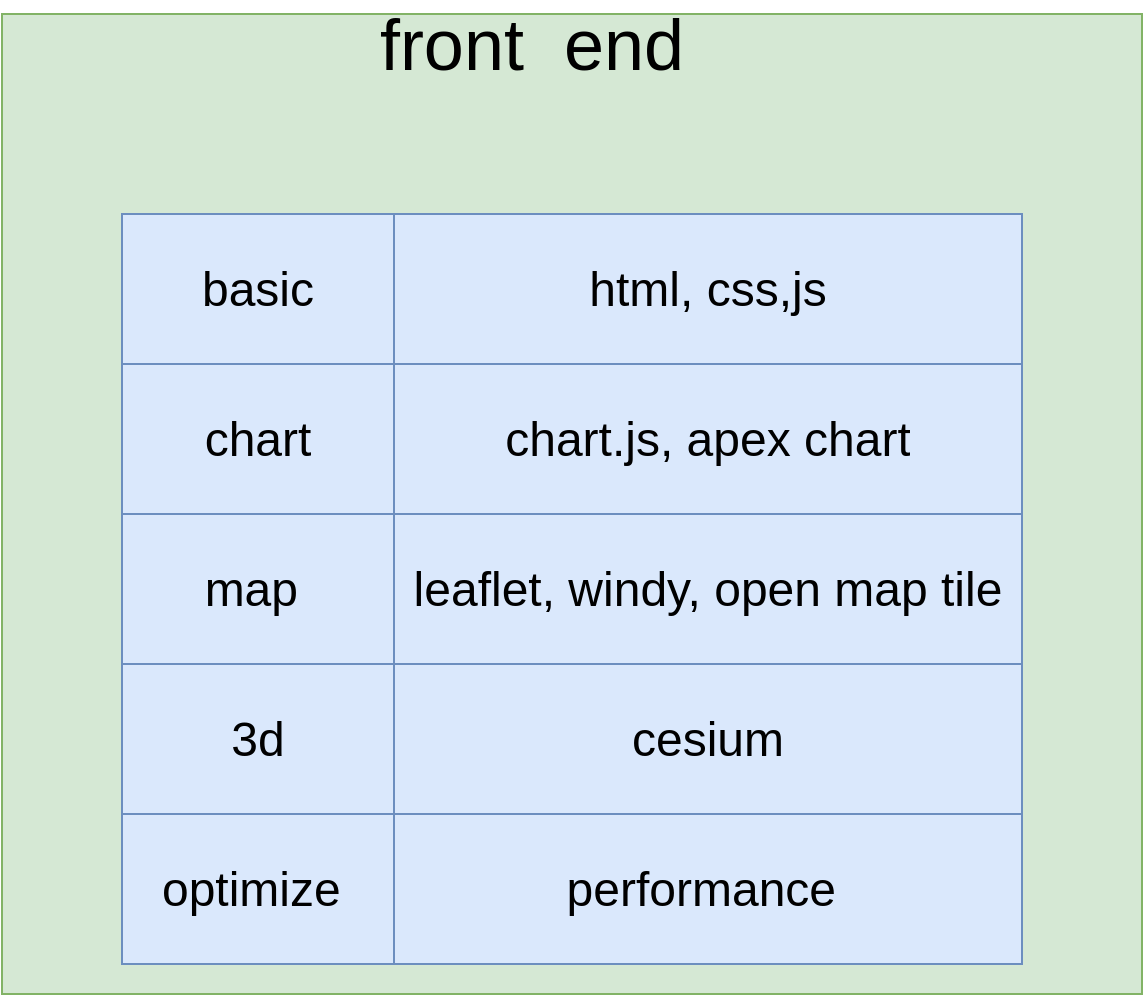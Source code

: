 <mxfile version="20.4.0" type="github">
  <diagram id="vv3MheI4nflTlW9d9Kxx" name="第 1 页">
    <mxGraphModel dx="2066" dy="1185" grid="1" gridSize="10" guides="1" tooltips="1" connect="1" arrows="1" fold="1" page="1" pageScale="1" pageWidth="827" pageHeight="1169" math="0" shadow="0">
      <root>
        <mxCell id="0" />
        <mxCell id="1" parent="0" />
        <mxCell id="IsSZBrrW5yVkn5puTIVh-1" value="" style="rounded=0;whiteSpace=wrap;html=1;fillColor=#d5e8d4;strokeColor=#82b366;" vertex="1" parent="1">
          <mxGeometry x="30" y="360" width="570" height="490" as="geometry" />
        </mxCell>
        <mxCell id="IsSZBrrW5yVkn5puTIVh-2" value="&lt;font style=&quot;font-size: 36px;&quot;&gt;front &amp;nbsp;end&lt;/font&gt;" style="text;html=1;strokeColor=none;fillColor=none;align=center;verticalAlign=middle;whiteSpace=wrap;rounded=0;" vertex="1" parent="1">
          <mxGeometry x="140" y="360" width="310" height="30" as="geometry" />
        </mxCell>
        <mxCell id="IsSZBrrW5yVkn5puTIVh-13" value="" style="shape=table;startSize=0;container=1;collapsible=0;childLayout=tableLayout;fontSize=24;fillColor=#dae8fc;strokeColor=#6c8ebf;" vertex="1" parent="1">
          <mxGeometry x="90" y="460" width="450" height="375" as="geometry" />
        </mxCell>
        <mxCell id="IsSZBrrW5yVkn5puTIVh-14" value="" style="shape=tableRow;horizontal=0;startSize=0;swimlaneHead=0;swimlaneBody=0;top=0;left=0;bottom=0;right=0;collapsible=0;dropTarget=0;fillColor=none;points=[[0,0.5],[1,0.5]];portConstraint=eastwest;fontSize=24;" vertex="1" parent="IsSZBrrW5yVkn5puTIVh-13">
          <mxGeometry width="450" height="75" as="geometry" />
        </mxCell>
        <mxCell id="IsSZBrrW5yVkn5puTIVh-15" value="basic" style="shape=partialRectangle;html=1;whiteSpace=wrap;connectable=0;overflow=hidden;fillColor=none;top=0;left=0;bottom=0;right=0;pointerEvents=1;fontSize=24;" vertex="1" parent="IsSZBrrW5yVkn5puTIVh-14">
          <mxGeometry width="136" height="75" as="geometry">
            <mxRectangle width="136" height="75" as="alternateBounds" />
          </mxGeometry>
        </mxCell>
        <mxCell id="IsSZBrrW5yVkn5puTIVh-16" value="html, css,js" style="shape=partialRectangle;html=1;whiteSpace=wrap;connectable=0;overflow=hidden;fillColor=none;top=0;left=0;bottom=0;right=0;pointerEvents=1;fontSize=24;" vertex="1" parent="IsSZBrrW5yVkn5puTIVh-14">
          <mxGeometry x="136" width="314" height="75" as="geometry">
            <mxRectangle width="314" height="75" as="alternateBounds" />
          </mxGeometry>
        </mxCell>
        <mxCell id="IsSZBrrW5yVkn5puTIVh-17" value="" style="shape=tableRow;horizontal=0;startSize=0;swimlaneHead=0;swimlaneBody=0;top=0;left=0;bottom=0;right=0;collapsible=0;dropTarget=0;fillColor=none;points=[[0,0.5],[1,0.5]];portConstraint=eastwest;fontSize=24;" vertex="1" parent="IsSZBrrW5yVkn5puTIVh-13">
          <mxGeometry y="75" width="450" height="75" as="geometry" />
        </mxCell>
        <mxCell id="IsSZBrrW5yVkn5puTIVh-18" value="chart" style="shape=partialRectangle;html=1;whiteSpace=wrap;connectable=0;overflow=hidden;fillColor=none;top=0;left=0;bottom=0;right=0;pointerEvents=1;fontSize=24;" vertex="1" parent="IsSZBrrW5yVkn5puTIVh-17">
          <mxGeometry width="136" height="75" as="geometry">
            <mxRectangle width="136" height="75" as="alternateBounds" />
          </mxGeometry>
        </mxCell>
        <mxCell id="IsSZBrrW5yVkn5puTIVh-19" value="chart.js, apex chart" style="shape=partialRectangle;html=1;whiteSpace=wrap;connectable=0;overflow=hidden;fillColor=none;top=0;left=0;bottom=0;right=0;pointerEvents=1;fontSize=24;" vertex="1" parent="IsSZBrrW5yVkn5puTIVh-17">
          <mxGeometry x="136" width="314" height="75" as="geometry">
            <mxRectangle width="314" height="75" as="alternateBounds" />
          </mxGeometry>
        </mxCell>
        <mxCell id="IsSZBrrW5yVkn5puTIVh-20" value="" style="shape=tableRow;horizontal=0;startSize=0;swimlaneHead=0;swimlaneBody=0;top=0;left=0;bottom=0;right=0;collapsible=0;dropTarget=0;fillColor=none;points=[[0,0.5],[1,0.5]];portConstraint=eastwest;fontSize=24;" vertex="1" parent="IsSZBrrW5yVkn5puTIVh-13">
          <mxGeometry y="150" width="450" height="75" as="geometry" />
        </mxCell>
        <mxCell id="IsSZBrrW5yVkn5puTIVh-21" value="map&amp;nbsp;" style="shape=partialRectangle;html=1;whiteSpace=wrap;connectable=0;overflow=hidden;fillColor=none;top=0;left=0;bottom=0;right=0;pointerEvents=1;fontSize=24;" vertex="1" parent="IsSZBrrW5yVkn5puTIVh-20">
          <mxGeometry width="136" height="75" as="geometry">
            <mxRectangle width="136" height="75" as="alternateBounds" />
          </mxGeometry>
        </mxCell>
        <mxCell id="IsSZBrrW5yVkn5puTIVh-22" value="leaflet, windy, open map tile" style="shape=partialRectangle;html=1;whiteSpace=wrap;connectable=0;overflow=hidden;fillColor=none;top=0;left=0;bottom=0;right=0;pointerEvents=1;fontSize=24;" vertex="1" parent="IsSZBrrW5yVkn5puTIVh-20">
          <mxGeometry x="136" width="314" height="75" as="geometry">
            <mxRectangle width="314" height="75" as="alternateBounds" />
          </mxGeometry>
        </mxCell>
        <mxCell id="IsSZBrrW5yVkn5puTIVh-23" value="" style="shape=tableRow;horizontal=0;startSize=0;swimlaneHead=0;swimlaneBody=0;top=0;left=0;bottom=0;right=0;collapsible=0;dropTarget=0;fillColor=none;points=[[0,0.5],[1,0.5]];portConstraint=eastwest;fontSize=24;" vertex="1" parent="IsSZBrrW5yVkn5puTIVh-13">
          <mxGeometry y="225" width="450" height="75" as="geometry" />
        </mxCell>
        <mxCell id="IsSZBrrW5yVkn5puTIVh-24" value="3d" style="shape=partialRectangle;html=1;whiteSpace=wrap;connectable=0;overflow=hidden;fillColor=none;top=0;left=0;bottom=0;right=0;pointerEvents=1;fontSize=24;" vertex="1" parent="IsSZBrrW5yVkn5puTIVh-23">
          <mxGeometry width="136" height="75" as="geometry">
            <mxRectangle width="136" height="75" as="alternateBounds" />
          </mxGeometry>
        </mxCell>
        <mxCell id="IsSZBrrW5yVkn5puTIVh-25" value="cesium" style="shape=partialRectangle;html=1;whiteSpace=wrap;connectable=0;overflow=hidden;fillColor=none;top=0;left=0;bottom=0;right=0;pointerEvents=1;fontSize=24;" vertex="1" parent="IsSZBrrW5yVkn5puTIVh-23">
          <mxGeometry x="136" width="314" height="75" as="geometry">
            <mxRectangle width="314" height="75" as="alternateBounds" />
          </mxGeometry>
        </mxCell>
        <mxCell id="IsSZBrrW5yVkn5puTIVh-26" style="shape=tableRow;horizontal=0;startSize=0;swimlaneHead=0;swimlaneBody=0;top=0;left=0;bottom=0;right=0;collapsible=0;dropTarget=0;fillColor=none;points=[[0,0.5],[1,0.5]];portConstraint=eastwest;fontSize=24;" vertex="1" parent="IsSZBrrW5yVkn5puTIVh-13">
          <mxGeometry y="300" width="450" height="75" as="geometry" />
        </mxCell>
        <mxCell id="IsSZBrrW5yVkn5puTIVh-27" value="optimize&amp;nbsp;" style="shape=partialRectangle;html=1;whiteSpace=wrap;connectable=0;overflow=hidden;fillColor=none;top=0;left=0;bottom=0;right=0;pointerEvents=1;fontSize=24;" vertex="1" parent="IsSZBrrW5yVkn5puTIVh-26">
          <mxGeometry width="136" height="75" as="geometry">
            <mxRectangle width="136" height="75" as="alternateBounds" />
          </mxGeometry>
        </mxCell>
        <mxCell id="IsSZBrrW5yVkn5puTIVh-28" value="performance&amp;nbsp;" style="shape=partialRectangle;html=1;whiteSpace=wrap;connectable=0;overflow=hidden;fillColor=none;top=0;left=0;bottom=0;right=0;pointerEvents=1;fontSize=24;" vertex="1" parent="IsSZBrrW5yVkn5puTIVh-26">
          <mxGeometry x="136" width="314" height="75" as="geometry">
            <mxRectangle width="314" height="75" as="alternateBounds" />
          </mxGeometry>
        </mxCell>
      </root>
    </mxGraphModel>
  </diagram>
</mxfile>
